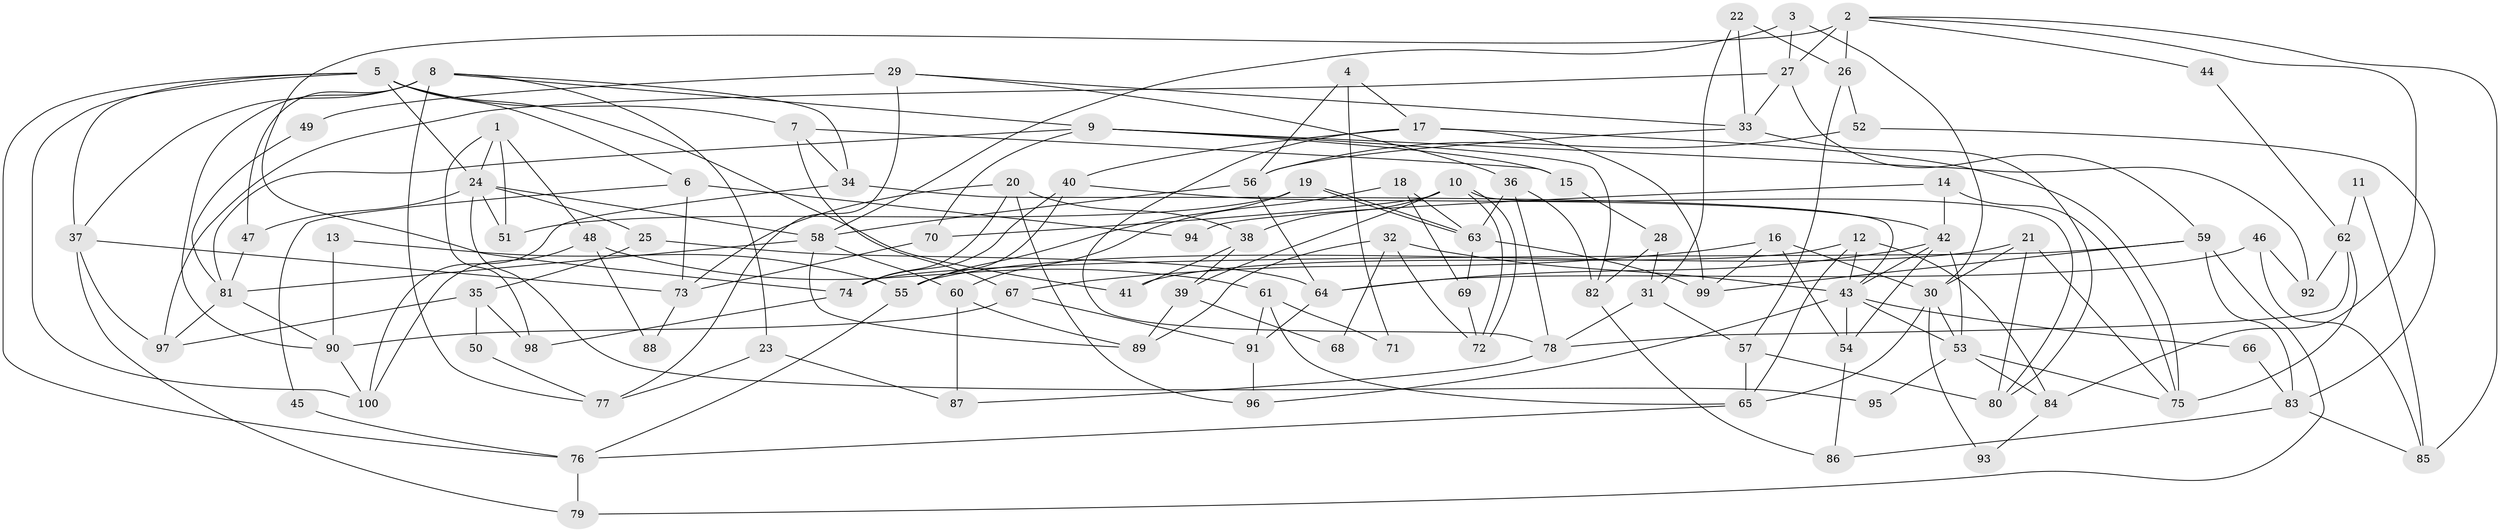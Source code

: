 // Generated by graph-tools (version 1.1) at 2025/38/02/21/25 10:38:59]
// undirected, 100 vertices, 200 edges
graph export_dot {
graph [start="1"]
  node [color=gray90,style=filled];
  1;
  2;
  3;
  4;
  5;
  6;
  7;
  8;
  9;
  10;
  11;
  12;
  13;
  14;
  15;
  16;
  17;
  18;
  19;
  20;
  21;
  22;
  23;
  24;
  25;
  26;
  27;
  28;
  29;
  30;
  31;
  32;
  33;
  34;
  35;
  36;
  37;
  38;
  39;
  40;
  41;
  42;
  43;
  44;
  45;
  46;
  47;
  48;
  49;
  50;
  51;
  52;
  53;
  54;
  55;
  56;
  57;
  58;
  59;
  60;
  61;
  62;
  63;
  64;
  65;
  66;
  67;
  68;
  69;
  70;
  71;
  72;
  73;
  74;
  75;
  76;
  77;
  78;
  79;
  80;
  81;
  82;
  83;
  84;
  85;
  86;
  87;
  88;
  89;
  90;
  91;
  92;
  93;
  94;
  95;
  96;
  97;
  98;
  99;
  100;
  1 -- 98;
  1 -- 51;
  1 -- 24;
  1 -- 48;
  2 -- 84;
  2 -- 74;
  2 -- 26;
  2 -- 27;
  2 -- 44;
  2 -- 85;
  3 -- 58;
  3 -- 27;
  3 -- 30;
  4 -- 17;
  4 -- 56;
  4 -- 71;
  5 -- 37;
  5 -- 24;
  5 -- 6;
  5 -- 7;
  5 -- 41;
  5 -- 76;
  5 -- 100;
  6 -- 73;
  6 -- 45;
  6 -- 94;
  7 -- 34;
  7 -- 15;
  7 -- 67;
  8 -- 90;
  8 -- 9;
  8 -- 23;
  8 -- 34;
  8 -- 37;
  8 -- 47;
  8 -- 77;
  9 -- 81;
  9 -- 70;
  9 -- 15;
  9 -- 82;
  9 -- 92;
  10 -- 72;
  10 -- 72;
  10 -- 38;
  10 -- 39;
  10 -- 70;
  10 -- 80;
  11 -- 62;
  11 -- 85;
  12 -- 65;
  12 -- 43;
  12 -- 41;
  12 -- 84;
  13 -- 55;
  13 -- 90;
  14 -- 75;
  14 -- 42;
  14 -- 94;
  15 -- 28;
  16 -- 30;
  16 -- 54;
  16 -- 67;
  16 -- 99;
  17 -- 75;
  17 -- 99;
  17 -- 40;
  17 -- 78;
  18 -- 63;
  18 -- 60;
  18 -- 69;
  19 -- 55;
  19 -- 63;
  19 -- 63;
  19 -- 51;
  20 -- 38;
  20 -- 96;
  20 -- 73;
  20 -- 74;
  21 -- 80;
  21 -- 30;
  21 -- 55;
  21 -- 75;
  22 -- 33;
  22 -- 31;
  22 -- 26;
  23 -- 87;
  23 -- 77;
  24 -- 47;
  24 -- 25;
  24 -- 51;
  24 -- 58;
  24 -- 95;
  25 -- 64;
  25 -- 35;
  26 -- 52;
  26 -- 57;
  27 -- 59;
  27 -- 33;
  27 -- 97;
  28 -- 82;
  28 -- 31;
  29 -- 77;
  29 -- 36;
  29 -- 33;
  29 -- 49;
  30 -- 53;
  30 -- 65;
  30 -- 93;
  31 -- 57;
  31 -- 78;
  32 -- 43;
  32 -- 72;
  32 -- 68;
  32 -- 89;
  33 -- 56;
  33 -- 80;
  34 -- 100;
  34 -- 43;
  35 -- 97;
  35 -- 50;
  35 -- 98;
  36 -- 78;
  36 -- 82;
  36 -- 63;
  37 -- 79;
  37 -- 73;
  37 -- 97;
  38 -- 39;
  38 -- 41;
  39 -- 89;
  39 -- 68;
  40 -- 55;
  40 -- 42;
  40 -- 74;
  42 -- 64;
  42 -- 43;
  42 -- 53;
  42 -- 54;
  43 -- 53;
  43 -- 54;
  43 -- 66;
  43 -- 96;
  44 -- 62;
  45 -- 76;
  46 -- 85;
  46 -- 92;
  46 -- 64;
  47 -- 81;
  48 -- 61;
  48 -- 88;
  48 -- 100;
  49 -- 81;
  50 -- 77;
  52 -- 56;
  52 -- 83;
  53 -- 75;
  53 -- 84;
  53 -- 95;
  54 -- 86;
  55 -- 76;
  56 -- 58;
  56 -- 64;
  57 -- 80;
  57 -- 65;
  58 -- 81;
  58 -- 60;
  58 -- 89;
  59 -- 99;
  59 -- 74;
  59 -- 79;
  59 -- 83;
  60 -- 89;
  60 -- 87;
  61 -- 65;
  61 -- 91;
  61 -- 71;
  62 -- 75;
  62 -- 78;
  62 -- 92;
  63 -- 69;
  63 -- 99;
  64 -- 91;
  65 -- 76;
  66 -- 83;
  67 -- 90;
  67 -- 91;
  69 -- 72;
  70 -- 73;
  73 -- 88;
  74 -- 98;
  76 -- 79;
  78 -- 87;
  81 -- 97;
  81 -- 90;
  82 -- 86;
  83 -- 85;
  83 -- 86;
  84 -- 93;
  90 -- 100;
  91 -- 96;
}
